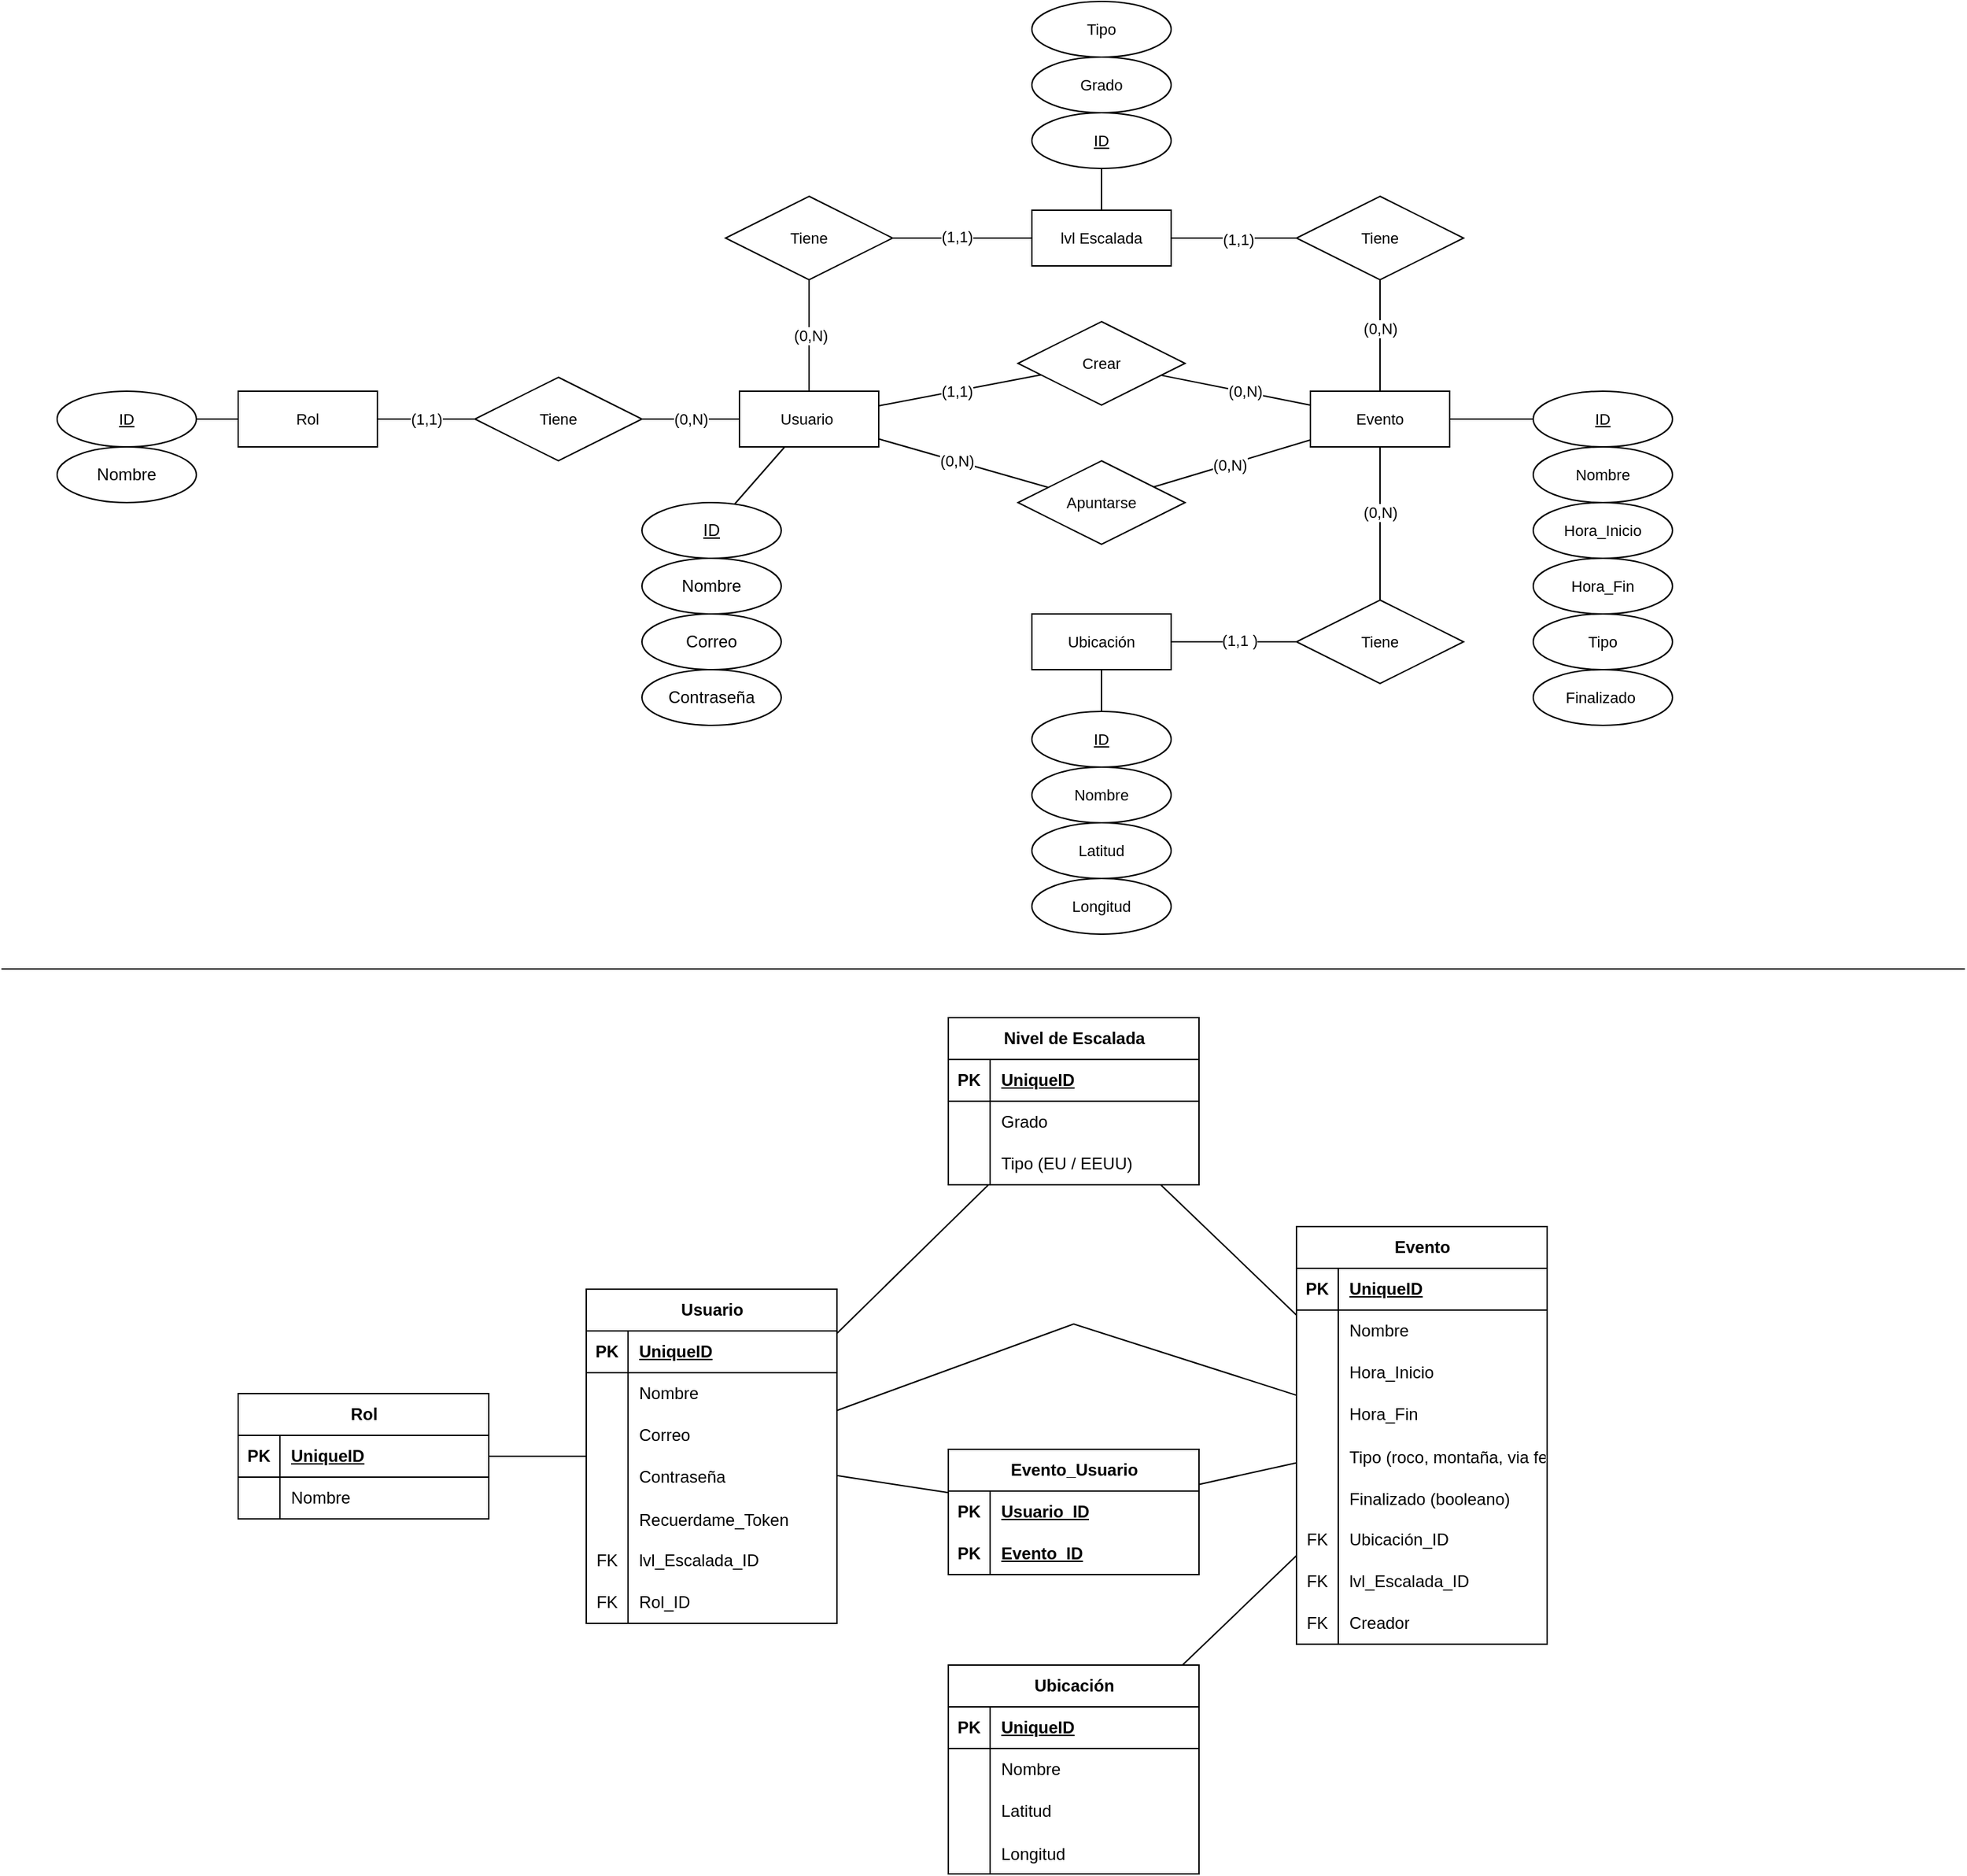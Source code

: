 <mxfile version="24.4.14" type="device">
  <diagram name="Página-1" id="MdQTkjnotVxpkIL46aug">
    <mxGraphModel dx="2421" dy="3229" grid="1" gridSize="10" guides="1" tooltips="1" connect="1" arrows="1" fold="1" page="1" pageScale="1" pageWidth="827" pageHeight="1169" math="0" shadow="0">
      <root>
        <mxCell id="0" />
        <mxCell id="1" parent="0" />
        <mxCell id="JjLBGlCpkOIU4FikPGED-99" style="edgeStyle=none;rounded=0;orthogonalLoop=1;jettySize=auto;html=1;strokeColor=default;align=center;verticalAlign=middle;fontFamily=Helvetica;fontSize=11;fontColor=default;labelBackgroundColor=default;endArrow=none;endFill=0;" parent="1" source="JjLBGlCpkOIU4FikPGED-1" target="JjLBGlCpkOIU4FikPGED-40" edge="1">
          <mxGeometry relative="1" as="geometry" />
        </mxCell>
        <mxCell id="JjLBGlCpkOIU4FikPGED-100" style="edgeStyle=none;rounded=0;orthogonalLoop=1;jettySize=auto;html=1;strokeColor=default;align=center;verticalAlign=middle;fontFamily=Helvetica;fontSize=11;fontColor=default;labelBackgroundColor=default;endArrow=none;endFill=0;" parent="1" source="JjLBGlCpkOIU4FikPGED-1" target="JjLBGlCpkOIU4FikPGED-27" edge="1">
          <mxGeometry relative="1" as="geometry" />
        </mxCell>
        <mxCell id="JjLBGlCpkOIU4FikPGED-1" value="Nivel de Escalada" style="shape=table;startSize=30;container=1;collapsible=1;childLayout=tableLayout;fixedRows=1;rowLines=0;fontStyle=1;align=center;resizeLast=1;html=1;" parent="1" vertex="1">
          <mxGeometry x="60" y="-570" width="180" height="120" as="geometry" />
        </mxCell>
        <mxCell id="JjLBGlCpkOIU4FikPGED-2" value="" style="shape=tableRow;horizontal=0;startSize=0;swimlaneHead=0;swimlaneBody=0;fillColor=none;collapsible=0;dropTarget=0;points=[[0,0.5],[1,0.5]];portConstraint=eastwest;top=0;left=0;right=0;bottom=1;" parent="JjLBGlCpkOIU4FikPGED-1" vertex="1">
          <mxGeometry y="30" width="180" height="30" as="geometry" />
        </mxCell>
        <mxCell id="JjLBGlCpkOIU4FikPGED-3" value="PK" style="shape=partialRectangle;connectable=0;fillColor=none;top=0;left=0;bottom=0;right=0;fontStyle=1;overflow=hidden;whiteSpace=wrap;html=1;" parent="JjLBGlCpkOIU4FikPGED-2" vertex="1">
          <mxGeometry width="30" height="30" as="geometry">
            <mxRectangle width="30" height="30" as="alternateBounds" />
          </mxGeometry>
        </mxCell>
        <mxCell id="JjLBGlCpkOIU4FikPGED-4" value="UniqueID" style="shape=partialRectangle;connectable=0;fillColor=none;top=0;left=0;bottom=0;right=0;align=left;spacingLeft=6;fontStyle=5;overflow=hidden;whiteSpace=wrap;html=1;" parent="JjLBGlCpkOIU4FikPGED-2" vertex="1">
          <mxGeometry x="30" width="150" height="30" as="geometry">
            <mxRectangle width="150" height="30" as="alternateBounds" />
          </mxGeometry>
        </mxCell>
        <mxCell id="JjLBGlCpkOIU4FikPGED-5" value="" style="shape=tableRow;horizontal=0;startSize=0;swimlaneHead=0;swimlaneBody=0;fillColor=none;collapsible=0;dropTarget=0;points=[[0,0.5],[1,0.5]];portConstraint=eastwest;top=0;left=0;right=0;bottom=0;" parent="JjLBGlCpkOIU4FikPGED-1" vertex="1">
          <mxGeometry y="60" width="180" height="30" as="geometry" />
        </mxCell>
        <mxCell id="JjLBGlCpkOIU4FikPGED-6" value="" style="shape=partialRectangle;connectable=0;fillColor=none;top=0;left=0;bottom=0;right=0;editable=1;overflow=hidden;whiteSpace=wrap;html=1;" parent="JjLBGlCpkOIU4FikPGED-5" vertex="1">
          <mxGeometry width="30" height="30" as="geometry">
            <mxRectangle width="30" height="30" as="alternateBounds" />
          </mxGeometry>
        </mxCell>
        <mxCell id="JjLBGlCpkOIU4FikPGED-7" value="Grado" style="shape=partialRectangle;connectable=0;fillColor=none;top=0;left=0;bottom=0;right=0;align=left;spacingLeft=6;overflow=hidden;whiteSpace=wrap;html=1;" parent="JjLBGlCpkOIU4FikPGED-5" vertex="1">
          <mxGeometry x="30" width="150" height="30" as="geometry">
            <mxRectangle width="150" height="30" as="alternateBounds" />
          </mxGeometry>
        </mxCell>
        <mxCell id="JjLBGlCpkOIU4FikPGED-8" value="" style="shape=tableRow;horizontal=0;startSize=0;swimlaneHead=0;swimlaneBody=0;fillColor=none;collapsible=0;dropTarget=0;points=[[0,0.5],[1,0.5]];portConstraint=eastwest;top=0;left=0;right=0;bottom=0;" parent="JjLBGlCpkOIU4FikPGED-1" vertex="1">
          <mxGeometry y="90" width="180" height="30" as="geometry" />
        </mxCell>
        <mxCell id="JjLBGlCpkOIU4FikPGED-9" value="" style="shape=partialRectangle;connectable=0;fillColor=none;top=0;left=0;bottom=0;right=0;editable=1;overflow=hidden;whiteSpace=wrap;html=1;" parent="JjLBGlCpkOIU4FikPGED-8" vertex="1">
          <mxGeometry width="30" height="30" as="geometry">
            <mxRectangle width="30" height="30" as="alternateBounds" />
          </mxGeometry>
        </mxCell>
        <mxCell id="JjLBGlCpkOIU4FikPGED-10" value="Tipo (EU / EEUU)" style="shape=partialRectangle;connectable=0;fillColor=none;top=0;left=0;bottom=0;right=0;align=left;spacingLeft=6;overflow=hidden;whiteSpace=wrap;html=1;" parent="JjLBGlCpkOIU4FikPGED-8" vertex="1">
          <mxGeometry x="30" width="150" height="30" as="geometry">
            <mxRectangle width="150" height="30" as="alternateBounds" />
          </mxGeometry>
        </mxCell>
        <mxCell id="JjLBGlCpkOIU4FikPGED-102" style="edgeStyle=none;rounded=0;orthogonalLoop=1;jettySize=auto;html=1;strokeColor=default;align=center;verticalAlign=middle;fontFamily=Helvetica;fontSize=11;fontColor=default;labelBackgroundColor=default;endArrow=none;endFill=0;" parent="1" source="JjLBGlCpkOIU4FikPGED-14" target="JjLBGlCpkOIU4FikPGED-27" edge="1">
          <mxGeometry relative="1" as="geometry" />
        </mxCell>
        <mxCell id="JjLBGlCpkOIU4FikPGED-14" value="Ubicación" style="shape=table;startSize=30;container=1;collapsible=1;childLayout=tableLayout;fixedRows=1;rowLines=0;fontStyle=1;align=center;resizeLast=1;html=1;" parent="1" vertex="1">
          <mxGeometry x="60" y="-105" width="180" height="150" as="geometry" />
        </mxCell>
        <mxCell id="JjLBGlCpkOIU4FikPGED-15" value="" style="shape=tableRow;horizontal=0;startSize=0;swimlaneHead=0;swimlaneBody=0;fillColor=none;collapsible=0;dropTarget=0;points=[[0,0.5],[1,0.5]];portConstraint=eastwest;top=0;left=0;right=0;bottom=1;" parent="JjLBGlCpkOIU4FikPGED-14" vertex="1">
          <mxGeometry y="30" width="180" height="30" as="geometry" />
        </mxCell>
        <mxCell id="JjLBGlCpkOIU4FikPGED-16" value="PK" style="shape=partialRectangle;connectable=0;fillColor=none;top=0;left=0;bottom=0;right=0;fontStyle=1;overflow=hidden;whiteSpace=wrap;html=1;" parent="JjLBGlCpkOIU4FikPGED-15" vertex="1">
          <mxGeometry width="30" height="30" as="geometry">
            <mxRectangle width="30" height="30" as="alternateBounds" />
          </mxGeometry>
        </mxCell>
        <mxCell id="JjLBGlCpkOIU4FikPGED-17" value="UniqueID" style="shape=partialRectangle;connectable=0;fillColor=none;top=0;left=0;bottom=0;right=0;align=left;spacingLeft=6;fontStyle=5;overflow=hidden;whiteSpace=wrap;html=1;" parent="JjLBGlCpkOIU4FikPGED-15" vertex="1">
          <mxGeometry x="30" width="150" height="30" as="geometry">
            <mxRectangle width="150" height="30" as="alternateBounds" />
          </mxGeometry>
        </mxCell>
        <mxCell id="JjLBGlCpkOIU4FikPGED-18" value="" style="shape=tableRow;horizontal=0;startSize=0;swimlaneHead=0;swimlaneBody=0;fillColor=none;collapsible=0;dropTarget=0;points=[[0,0.5],[1,0.5]];portConstraint=eastwest;top=0;left=0;right=0;bottom=0;" parent="JjLBGlCpkOIU4FikPGED-14" vertex="1">
          <mxGeometry y="60" width="180" height="30" as="geometry" />
        </mxCell>
        <mxCell id="JjLBGlCpkOIU4FikPGED-19" value="" style="shape=partialRectangle;connectable=0;fillColor=none;top=0;left=0;bottom=0;right=0;editable=1;overflow=hidden;whiteSpace=wrap;html=1;" parent="JjLBGlCpkOIU4FikPGED-18" vertex="1">
          <mxGeometry width="30" height="30" as="geometry">
            <mxRectangle width="30" height="30" as="alternateBounds" />
          </mxGeometry>
        </mxCell>
        <mxCell id="JjLBGlCpkOIU4FikPGED-20" value="Nombre" style="shape=partialRectangle;connectable=0;fillColor=none;top=0;left=0;bottom=0;right=0;align=left;spacingLeft=6;overflow=hidden;whiteSpace=wrap;html=1;" parent="JjLBGlCpkOIU4FikPGED-18" vertex="1">
          <mxGeometry x="30" width="150" height="30" as="geometry">
            <mxRectangle width="150" height="30" as="alternateBounds" />
          </mxGeometry>
        </mxCell>
        <mxCell id="JjLBGlCpkOIU4FikPGED-24" value="" style="shape=tableRow;horizontal=0;startSize=0;swimlaneHead=0;swimlaneBody=0;fillColor=none;collapsible=0;dropTarget=0;points=[[0,0.5],[1,0.5]];portConstraint=eastwest;top=0;left=0;right=0;bottom=0;" parent="JjLBGlCpkOIU4FikPGED-14" vertex="1">
          <mxGeometry y="90" width="180" height="30" as="geometry" />
        </mxCell>
        <mxCell id="JjLBGlCpkOIU4FikPGED-25" value="" style="shape=partialRectangle;connectable=0;fillColor=none;top=0;left=0;bottom=0;right=0;editable=1;overflow=hidden;whiteSpace=wrap;html=1;" parent="JjLBGlCpkOIU4FikPGED-24" vertex="1">
          <mxGeometry width="30" height="30" as="geometry">
            <mxRectangle width="30" height="30" as="alternateBounds" />
          </mxGeometry>
        </mxCell>
        <mxCell id="JjLBGlCpkOIU4FikPGED-26" value="Latitud" style="shape=partialRectangle;connectable=0;fillColor=none;top=0;left=0;bottom=0;right=0;align=left;spacingLeft=6;overflow=hidden;whiteSpace=wrap;html=1;" parent="JjLBGlCpkOIU4FikPGED-24" vertex="1">
          <mxGeometry x="30" width="150" height="30" as="geometry">
            <mxRectangle width="150" height="30" as="alternateBounds" />
          </mxGeometry>
        </mxCell>
        <mxCell id="JjLBGlCpkOIU4FikPGED-94" value="" style="shape=tableRow;horizontal=0;startSize=0;swimlaneHead=0;swimlaneBody=0;fillColor=none;collapsible=0;dropTarget=0;points=[[0,0.5],[1,0.5]];portConstraint=eastwest;top=0;left=0;right=0;bottom=0;" parent="JjLBGlCpkOIU4FikPGED-14" vertex="1">
          <mxGeometry y="120" width="180" height="30" as="geometry" />
        </mxCell>
        <mxCell id="JjLBGlCpkOIU4FikPGED-95" value="" style="shape=partialRectangle;connectable=0;fillColor=none;top=0;left=0;bottom=0;right=0;editable=1;overflow=hidden;" parent="JjLBGlCpkOIU4FikPGED-94" vertex="1">
          <mxGeometry width="30" height="30" as="geometry">
            <mxRectangle width="30" height="30" as="alternateBounds" />
          </mxGeometry>
        </mxCell>
        <mxCell id="JjLBGlCpkOIU4FikPGED-96" value="Longitud" style="shape=partialRectangle;connectable=0;fillColor=none;top=0;left=0;bottom=0;right=0;align=left;spacingLeft=6;overflow=hidden;" parent="JjLBGlCpkOIU4FikPGED-94" vertex="1">
          <mxGeometry x="30" width="150" height="30" as="geometry">
            <mxRectangle width="150" height="30" as="alternateBounds" />
          </mxGeometry>
        </mxCell>
        <mxCell id="JjLBGlCpkOIU4FikPGED-27" value="Evento" style="shape=table;startSize=30;container=1;collapsible=1;childLayout=tableLayout;fixedRows=1;rowLines=0;fontStyle=1;align=center;resizeLast=1;html=1;" parent="1" vertex="1">
          <mxGeometry x="310" y="-420" width="180" height="300" as="geometry" />
        </mxCell>
        <mxCell id="JjLBGlCpkOIU4FikPGED-28" value="" style="shape=tableRow;horizontal=0;startSize=0;swimlaneHead=0;swimlaneBody=0;fillColor=none;collapsible=0;dropTarget=0;points=[[0,0.5],[1,0.5]];portConstraint=eastwest;top=0;left=0;right=0;bottom=1;" parent="JjLBGlCpkOIU4FikPGED-27" vertex="1">
          <mxGeometry y="30" width="180" height="30" as="geometry" />
        </mxCell>
        <mxCell id="JjLBGlCpkOIU4FikPGED-29" value="PK" style="shape=partialRectangle;connectable=0;fillColor=none;top=0;left=0;bottom=0;right=0;fontStyle=1;overflow=hidden;whiteSpace=wrap;html=1;" parent="JjLBGlCpkOIU4FikPGED-28" vertex="1">
          <mxGeometry width="30" height="30" as="geometry">
            <mxRectangle width="30" height="30" as="alternateBounds" />
          </mxGeometry>
        </mxCell>
        <mxCell id="JjLBGlCpkOIU4FikPGED-30" value="UniqueID" style="shape=partialRectangle;connectable=0;fillColor=none;top=0;left=0;bottom=0;right=0;align=left;spacingLeft=6;fontStyle=5;overflow=hidden;whiteSpace=wrap;html=1;" parent="JjLBGlCpkOIU4FikPGED-28" vertex="1">
          <mxGeometry x="30" width="150" height="30" as="geometry">
            <mxRectangle width="150" height="30" as="alternateBounds" />
          </mxGeometry>
        </mxCell>
        <mxCell id="JjLBGlCpkOIU4FikPGED-31" value="" style="shape=tableRow;horizontal=0;startSize=0;swimlaneHead=0;swimlaneBody=0;fillColor=none;collapsible=0;dropTarget=0;points=[[0,0.5],[1,0.5]];portConstraint=eastwest;top=0;left=0;right=0;bottom=0;" parent="JjLBGlCpkOIU4FikPGED-27" vertex="1">
          <mxGeometry y="60" width="180" height="30" as="geometry" />
        </mxCell>
        <mxCell id="JjLBGlCpkOIU4FikPGED-32" value="" style="shape=partialRectangle;connectable=0;fillColor=none;top=0;left=0;bottom=0;right=0;editable=1;overflow=hidden;whiteSpace=wrap;html=1;" parent="JjLBGlCpkOIU4FikPGED-31" vertex="1">
          <mxGeometry width="30" height="30" as="geometry">
            <mxRectangle width="30" height="30" as="alternateBounds" />
          </mxGeometry>
        </mxCell>
        <mxCell id="JjLBGlCpkOIU4FikPGED-33" value="Nombre" style="shape=partialRectangle;connectable=0;fillColor=none;top=0;left=0;bottom=0;right=0;align=left;spacingLeft=6;overflow=hidden;whiteSpace=wrap;html=1;" parent="JjLBGlCpkOIU4FikPGED-31" vertex="1">
          <mxGeometry x="30" width="150" height="30" as="geometry">
            <mxRectangle width="150" height="30" as="alternateBounds" />
          </mxGeometry>
        </mxCell>
        <mxCell id="JjLBGlCpkOIU4FikPGED-34" value="" style="shape=tableRow;horizontal=0;startSize=0;swimlaneHead=0;swimlaneBody=0;fillColor=none;collapsible=0;dropTarget=0;points=[[0,0.5],[1,0.5]];portConstraint=eastwest;top=0;left=0;right=0;bottom=0;" parent="JjLBGlCpkOIU4FikPGED-27" vertex="1">
          <mxGeometry y="90" width="180" height="30" as="geometry" />
        </mxCell>
        <mxCell id="JjLBGlCpkOIU4FikPGED-35" value="" style="shape=partialRectangle;connectable=0;fillColor=none;top=0;left=0;bottom=0;right=0;editable=1;overflow=hidden;whiteSpace=wrap;html=1;" parent="JjLBGlCpkOIU4FikPGED-34" vertex="1">
          <mxGeometry width="30" height="30" as="geometry">
            <mxRectangle width="30" height="30" as="alternateBounds" />
          </mxGeometry>
        </mxCell>
        <mxCell id="JjLBGlCpkOIU4FikPGED-36" value="Hora_Inicio" style="shape=partialRectangle;connectable=0;fillColor=none;top=0;left=0;bottom=0;right=0;align=left;spacingLeft=6;overflow=hidden;whiteSpace=wrap;html=1;" parent="JjLBGlCpkOIU4FikPGED-34" vertex="1">
          <mxGeometry x="30" width="150" height="30" as="geometry">
            <mxRectangle width="150" height="30" as="alternateBounds" />
          </mxGeometry>
        </mxCell>
        <mxCell id="JjLBGlCpkOIU4FikPGED-37" value="" style="shape=tableRow;horizontal=0;startSize=0;swimlaneHead=0;swimlaneBody=0;fillColor=none;collapsible=0;dropTarget=0;points=[[0,0.5],[1,0.5]];portConstraint=eastwest;top=0;left=0;right=0;bottom=0;" parent="JjLBGlCpkOIU4FikPGED-27" vertex="1">
          <mxGeometry y="120" width="180" height="30" as="geometry" />
        </mxCell>
        <mxCell id="JjLBGlCpkOIU4FikPGED-38" value="" style="shape=partialRectangle;connectable=0;fillColor=none;top=0;left=0;bottom=0;right=0;editable=1;overflow=hidden;whiteSpace=wrap;html=1;" parent="JjLBGlCpkOIU4FikPGED-37" vertex="1">
          <mxGeometry width="30" height="30" as="geometry">
            <mxRectangle width="30" height="30" as="alternateBounds" />
          </mxGeometry>
        </mxCell>
        <mxCell id="JjLBGlCpkOIU4FikPGED-39" value="Hora_Fin" style="shape=partialRectangle;connectable=0;fillColor=none;top=0;left=0;bottom=0;right=0;align=left;spacingLeft=6;overflow=hidden;whiteSpace=wrap;html=1;" parent="JjLBGlCpkOIU4FikPGED-37" vertex="1">
          <mxGeometry x="30" width="150" height="30" as="geometry">
            <mxRectangle width="150" height="30" as="alternateBounds" />
          </mxGeometry>
        </mxCell>
        <mxCell id="JjLBGlCpkOIU4FikPGED-82" value="" style="shape=tableRow;horizontal=0;startSize=0;swimlaneHead=0;swimlaneBody=0;fillColor=none;collapsible=0;dropTarget=0;points=[[0,0.5],[1,0.5]];portConstraint=eastwest;top=0;left=0;right=0;bottom=0;" parent="JjLBGlCpkOIU4FikPGED-27" vertex="1">
          <mxGeometry y="150" width="180" height="30" as="geometry" />
        </mxCell>
        <mxCell id="JjLBGlCpkOIU4FikPGED-83" value="" style="shape=partialRectangle;connectable=0;fillColor=none;top=0;left=0;bottom=0;right=0;editable=1;overflow=hidden;" parent="JjLBGlCpkOIU4FikPGED-82" vertex="1">
          <mxGeometry width="30" height="30" as="geometry">
            <mxRectangle width="30" height="30" as="alternateBounds" />
          </mxGeometry>
        </mxCell>
        <mxCell id="JjLBGlCpkOIU4FikPGED-84" value="Tipo (roco, montaña, via ferrata)" style="shape=partialRectangle;connectable=0;fillColor=none;top=0;left=0;bottom=0;right=0;align=left;spacingLeft=6;overflow=hidden;" parent="JjLBGlCpkOIU4FikPGED-82" vertex="1">
          <mxGeometry x="30" width="150" height="30" as="geometry">
            <mxRectangle width="150" height="30" as="alternateBounds" />
          </mxGeometry>
        </mxCell>
        <mxCell id="JjLBGlCpkOIU4FikPGED-79" value="" style="shape=tableRow;horizontal=0;startSize=0;swimlaneHead=0;swimlaneBody=0;fillColor=none;collapsible=0;dropTarget=0;points=[[0,0.5],[1,0.5]];portConstraint=eastwest;top=0;left=0;right=0;bottom=0;" parent="JjLBGlCpkOIU4FikPGED-27" vertex="1">
          <mxGeometry y="180" width="180" height="30" as="geometry" />
        </mxCell>
        <mxCell id="JjLBGlCpkOIU4FikPGED-80" value="" style="shape=partialRectangle;connectable=0;fillColor=none;top=0;left=0;bottom=0;right=0;editable=1;overflow=hidden;" parent="JjLBGlCpkOIU4FikPGED-79" vertex="1">
          <mxGeometry width="30" height="30" as="geometry">
            <mxRectangle width="30" height="30" as="alternateBounds" />
          </mxGeometry>
        </mxCell>
        <mxCell id="JjLBGlCpkOIU4FikPGED-81" value="Finalizado (booleano)" style="shape=partialRectangle;connectable=0;fillColor=none;top=0;left=0;bottom=0;right=0;align=left;spacingLeft=6;overflow=hidden;" parent="JjLBGlCpkOIU4FikPGED-79" vertex="1">
          <mxGeometry x="30" width="150" height="30" as="geometry">
            <mxRectangle width="150" height="30" as="alternateBounds" />
          </mxGeometry>
        </mxCell>
        <mxCell id="JjLBGlCpkOIU4FikPGED-88" value="" style="shape=tableRow;horizontal=0;startSize=0;swimlaneHead=0;swimlaneBody=0;fillColor=none;collapsible=0;dropTarget=0;points=[[0,0.5],[1,0.5]];portConstraint=eastwest;top=0;left=0;right=0;bottom=0;" parent="JjLBGlCpkOIU4FikPGED-27" vertex="1">
          <mxGeometry y="210" width="180" height="30" as="geometry" />
        </mxCell>
        <mxCell id="JjLBGlCpkOIU4FikPGED-89" value="FK" style="shape=partialRectangle;connectable=0;fillColor=none;top=0;left=0;bottom=0;right=0;fontStyle=0;overflow=hidden;whiteSpace=wrap;html=1;" parent="JjLBGlCpkOIU4FikPGED-88" vertex="1">
          <mxGeometry width="30" height="30" as="geometry">
            <mxRectangle width="30" height="30" as="alternateBounds" />
          </mxGeometry>
        </mxCell>
        <mxCell id="JjLBGlCpkOIU4FikPGED-90" value="Ubicación_ID" style="shape=partialRectangle;connectable=0;fillColor=none;top=0;left=0;bottom=0;right=0;align=left;spacingLeft=6;fontStyle=0;overflow=hidden;whiteSpace=wrap;html=1;" parent="JjLBGlCpkOIU4FikPGED-88" vertex="1">
          <mxGeometry x="30" width="150" height="30" as="geometry">
            <mxRectangle width="150" height="30" as="alternateBounds" />
          </mxGeometry>
        </mxCell>
        <mxCell id="JjLBGlCpkOIU4FikPGED-91" value="" style="shape=tableRow;horizontal=0;startSize=0;swimlaneHead=0;swimlaneBody=0;fillColor=none;collapsible=0;dropTarget=0;points=[[0,0.5],[1,0.5]];portConstraint=eastwest;top=0;left=0;right=0;bottom=0;" parent="JjLBGlCpkOIU4FikPGED-27" vertex="1">
          <mxGeometry y="240" width="180" height="30" as="geometry" />
        </mxCell>
        <mxCell id="JjLBGlCpkOIU4FikPGED-92" value="FK" style="shape=partialRectangle;connectable=0;fillColor=none;top=0;left=0;bottom=0;right=0;fontStyle=0;overflow=hidden;whiteSpace=wrap;html=1;" parent="JjLBGlCpkOIU4FikPGED-91" vertex="1">
          <mxGeometry width="30" height="30" as="geometry">
            <mxRectangle width="30" height="30" as="alternateBounds" />
          </mxGeometry>
        </mxCell>
        <mxCell id="JjLBGlCpkOIU4FikPGED-93" value="lvl_Escalada_ID" style="shape=partialRectangle;connectable=0;fillColor=none;top=0;left=0;bottom=0;right=0;align=left;spacingLeft=6;fontStyle=0;overflow=hidden;whiteSpace=wrap;html=1;" parent="JjLBGlCpkOIU4FikPGED-91" vertex="1">
          <mxGeometry x="30" width="150" height="30" as="geometry">
            <mxRectangle width="150" height="30" as="alternateBounds" />
          </mxGeometry>
        </mxCell>
        <mxCell id="a35GX9YRnXG94ok3FPME-1" value="" style="shape=tableRow;horizontal=0;startSize=0;swimlaneHead=0;swimlaneBody=0;fillColor=none;collapsible=0;dropTarget=0;points=[[0,0.5],[1,0.5]];portConstraint=eastwest;top=0;left=0;right=0;bottom=0;" parent="JjLBGlCpkOIU4FikPGED-27" vertex="1">
          <mxGeometry y="270" width="180" height="30" as="geometry" />
        </mxCell>
        <mxCell id="a35GX9YRnXG94ok3FPME-2" value="FK" style="shape=partialRectangle;connectable=0;fillColor=none;top=0;left=0;bottom=0;right=0;fontStyle=0;overflow=hidden;whiteSpace=wrap;html=1;" parent="a35GX9YRnXG94ok3FPME-1" vertex="1">
          <mxGeometry width="30" height="30" as="geometry">
            <mxRectangle width="30" height="30" as="alternateBounds" />
          </mxGeometry>
        </mxCell>
        <mxCell id="a35GX9YRnXG94ok3FPME-3" value="Creador" style="shape=partialRectangle;connectable=0;fillColor=none;top=0;left=0;bottom=0;right=0;align=left;spacingLeft=6;fontStyle=0;overflow=hidden;whiteSpace=wrap;html=1;" parent="a35GX9YRnXG94ok3FPME-1" vertex="1">
          <mxGeometry x="30" width="150" height="30" as="geometry">
            <mxRectangle width="150" height="30" as="alternateBounds" />
          </mxGeometry>
        </mxCell>
        <mxCell id="uEdE_e8MDaBnJGbd2DSY-15" style="edgeStyle=none;rounded=0;orthogonalLoop=1;jettySize=auto;html=1;strokeColor=default;align=center;verticalAlign=middle;fontFamily=Helvetica;fontSize=11;fontColor=default;labelBackgroundColor=default;endArrow=none;endFill=0;" parent="1" source="JjLBGlCpkOIU4FikPGED-40" target="uEdE_e8MDaBnJGbd2DSY-1" edge="1">
          <mxGeometry relative="1" as="geometry" />
        </mxCell>
        <mxCell id="nP9Eit53QFhDWH59x3x1-2" style="edgeStyle=none;rounded=0;orthogonalLoop=1;jettySize=auto;html=1;strokeColor=default;align=center;verticalAlign=middle;fontFamily=Helvetica;fontSize=11;fontColor=default;labelBackgroundColor=default;endArrow=none;endFill=0;" parent="1" source="JjLBGlCpkOIU4FikPGED-40" target="JjLBGlCpkOIU4FikPGED-27" edge="1">
          <mxGeometry relative="1" as="geometry">
            <Array as="points">
              <mxPoint x="150" y="-350" />
            </Array>
          </mxGeometry>
        </mxCell>
        <mxCell id="JjLBGlCpkOIU4FikPGED-40" value="Usuario" style="shape=table;startSize=30;container=1;collapsible=1;childLayout=tableLayout;fixedRows=1;rowLines=0;fontStyle=1;align=center;resizeLast=1;html=1;" parent="1" vertex="1">
          <mxGeometry x="-200" y="-375" width="180" height="240" as="geometry" />
        </mxCell>
        <mxCell id="JjLBGlCpkOIU4FikPGED-41" value="" style="shape=tableRow;horizontal=0;startSize=0;swimlaneHead=0;swimlaneBody=0;fillColor=none;collapsible=0;dropTarget=0;points=[[0,0.5],[1,0.5]];portConstraint=eastwest;top=0;left=0;right=0;bottom=1;" parent="JjLBGlCpkOIU4FikPGED-40" vertex="1">
          <mxGeometry y="30" width="180" height="30" as="geometry" />
        </mxCell>
        <mxCell id="JjLBGlCpkOIU4FikPGED-42" value="PK" style="shape=partialRectangle;connectable=0;fillColor=none;top=0;left=0;bottom=0;right=0;fontStyle=1;overflow=hidden;whiteSpace=wrap;html=1;" parent="JjLBGlCpkOIU4FikPGED-41" vertex="1">
          <mxGeometry width="30" height="30" as="geometry">
            <mxRectangle width="30" height="30" as="alternateBounds" />
          </mxGeometry>
        </mxCell>
        <mxCell id="JjLBGlCpkOIU4FikPGED-43" value="UniqueID" style="shape=partialRectangle;connectable=0;fillColor=none;top=0;left=0;bottom=0;right=0;align=left;spacingLeft=6;fontStyle=5;overflow=hidden;whiteSpace=wrap;html=1;" parent="JjLBGlCpkOIU4FikPGED-41" vertex="1">
          <mxGeometry x="30" width="150" height="30" as="geometry">
            <mxRectangle width="150" height="30" as="alternateBounds" />
          </mxGeometry>
        </mxCell>
        <mxCell id="JjLBGlCpkOIU4FikPGED-44" value="" style="shape=tableRow;horizontal=0;startSize=0;swimlaneHead=0;swimlaneBody=0;fillColor=none;collapsible=0;dropTarget=0;points=[[0,0.5],[1,0.5]];portConstraint=eastwest;top=0;left=0;right=0;bottom=0;" parent="JjLBGlCpkOIU4FikPGED-40" vertex="1">
          <mxGeometry y="60" width="180" height="30" as="geometry" />
        </mxCell>
        <mxCell id="JjLBGlCpkOIU4FikPGED-45" value="" style="shape=partialRectangle;connectable=0;fillColor=none;top=0;left=0;bottom=0;right=0;editable=1;overflow=hidden;whiteSpace=wrap;html=1;" parent="JjLBGlCpkOIU4FikPGED-44" vertex="1">
          <mxGeometry width="30" height="30" as="geometry">
            <mxRectangle width="30" height="30" as="alternateBounds" />
          </mxGeometry>
        </mxCell>
        <mxCell id="JjLBGlCpkOIU4FikPGED-46" value="Nombre" style="shape=partialRectangle;connectable=0;fillColor=none;top=0;left=0;bottom=0;right=0;align=left;spacingLeft=6;overflow=hidden;whiteSpace=wrap;html=1;" parent="JjLBGlCpkOIU4FikPGED-44" vertex="1">
          <mxGeometry x="30" width="150" height="30" as="geometry">
            <mxRectangle width="150" height="30" as="alternateBounds" />
          </mxGeometry>
        </mxCell>
        <mxCell id="JjLBGlCpkOIU4FikPGED-47" value="" style="shape=tableRow;horizontal=0;startSize=0;swimlaneHead=0;swimlaneBody=0;fillColor=none;collapsible=0;dropTarget=0;points=[[0,0.5],[1,0.5]];portConstraint=eastwest;top=0;left=0;right=0;bottom=0;" parent="JjLBGlCpkOIU4FikPGED-40" vertex="1">
          <mxGeometry y="90" width="180" height="30" as="geometry" />
        </mxCell>
        <mxCell id="JjLBGlCpkOIU4FikPGED-48" value="" style="shape=partialRectangle;connectable=0;fillColor=none;top=0;left=0;bottom=0;right=0;editable=1;overflow=hidden;whiteSpace=wrap;html=1;" parent="JjLBGlCpkOIU4FikPGED-47" vertex="1">
          <mxGeometry width="30" height="30" as="geometry">
            <mxRectangle width="30" height="30" as="alternateBounds" />
          </mxGeometry>
        </mxCell>
        <mxCell id="JjLBGlCpkOIU4FikPGED-49" value="Correo" style="shape=partialRectangle;connectable=0;fillColor=none;top=0;left=0;bottom=0;right=0;align=left;spacingLeft=6;overflow=hidden;whiteSpace=wrap;html=1;" parent="JjLBGlCpkOIU4FikPGED-47" vertex="1">
          <mxGeometry x="30" width="150" height="30" as="geometry">
            <mxRectangle width="150" height="30" as="alternateBounds" />
          </mxGeometry>
        </mxCell>
        <mxCell id="JjLBGlCpkOIU4FikPGED-50" value="" style="shape=tableRow;horizontal=0;startSize=0;swimlaneHead=0;swimlaneBody=0;fillColor=none;collapsible=0;dropTarget=0;points=[[0,0.5],[1,0.5]];portConstraint=eastwest;top=0;left=0;right=0;bottom=0;" parent="JjLBGlCpkOIU4FikPGED-40" vertex="1">
          <mxGeometry y="120" width="180" height="30" as="geometry" />
        </mxCell>
        <mxCell id="JjLBGlCpkOIU4FikPGED-51" value="" style="shape=partialRectangle;connectable=0;fillColor=none;top=0;left=0;bottom=0;right=0;editable=1;overflow=hidden;whiteSpace=wrap;html=1;" parent="JjLBGlCpkOIU4FikPGED-50" vertex="1">
          <mxGeometry width="30" height="30" as="geometry">
            <mxRectangle width="30" height="30" as="alternateBounds" />
          </mxGeometry>
        </mxCell>
        <mxCell id="JjLBGlCpkOIU4FikPGED-52" value="Contraseña" style="shape=partialRectangle;connectable=0;fillColor=none;top=0;left=0;bottom=0;right=0;align=left;spacingLeft=6;overflow=hidden;whiteSpace=wrap;html=1;" parent="JjLBGlCpkOIU4FikPGED-50" vertex="1">
          <mxGeometry x="30" width="150" height="30" as="geometry">
            <mxRectangle width="150" height="30" as="alternateBounds" />
          </mxGeometry>
        </mxCell>
        <mxCell id="oSOanBCQsAaufnA6sHjO-4" value="" style="shape=tableRow;horizontal=0;startSize=0;swimlaneHead=0;swimlaneBody=0;fillColor=none;collapsible=0;dropTarget=0;points=[[0,0.5],[1,0.5]];portConstraint=eastwest;top=0;left=0;right=0;bottom=0;" parent="JjLBGlCpkOIU4FikPGED-40" vertex="1">
          <mxGeometry y="150" width="180" height="30" as="geometry" />
        </mxCell>
        <mxCell id="oSOanBCQsAaufnA6sHjO-5" value="" style="shape=partialRectangle;connectable=0;fillColor=none;top=0;left=0;bottom=0;right=0;editable=1;overflow=hidden;" parent="oSOanBCQsAaufnA6sHjO-4" vertex="1">
          <mxGeometry width="30" height="30" as="geometry">
            <mxRectangle width="30" height="30" as="alternateBounds" />
          </mxGeometry>
        </mxCell>
        <mxCell id="oSOanBCQsAaufnA6sHjO-6" value="Recuerdame_Token" style="shape=partialRectangle;connectable=0;fillColor=none;top=0;left=0;bottom=0;right=0;align=left;spacingLeft=6;overflow=hidden;" parent="oSOanBCQsAaufnA6sHjO-4" vertex="1">
          <mxGeometry x="30" width="150" height="30" as="geometry">
            <mxRectangle width="150" height="30" as="alternateBounds" />
          </mxGeometry>
        </mxCell>
        <mxCell id="JjLBGlCpkOIU4FikPGED-73" value="" style="shape=tableRow;horizontal=0;startSize=0;swimlaneHead=0;swimlaneBody=0;fillColor=none;collapsible=0;dropTarget=0;points=[[0,0.5],[1,0.5]];portConstraint=eastwest;top=0;left=0;right=0;bottom=0;" parent="JjLBGlCpkOIU4FikPGED-40" vertex="1">
          <mxGeometry y="180" width="180" height="30" as="geometry" />
        </mxCell>
        <mxCell id="JjLBGlCpkOIU4FikPGED-74" value="FK" style="shape=partialRectangle;connectable=0;fillColor=none;top=0;left=0;bottom=0;right=0;fontStyle=0;overflow=hidden;whiteSpace=wrap;html=1;" parent="JjLBGlCpkOIU4FikPGED-73" vertex="1">
          <mxGeometry width="30" height="30" as="geometry">
            <mxRectangle width="30" height="30" as="alternateBounds" />
          </mxGeometry>
        </mxCell>
        <mxCell id="JjLBGlCpkOIU4FikPGED-75" value="lvl_Escalada_ID" style="shape=partialRectangle;connectable=0;fillColor=none;top=0;left=0;bottom=0;right=0;align=left;spacingLeft=6;fontStyle=0;overflow=hidden;whiteSpace=wrap;html=1;" parent="JjLBGlCpkOIU4FikPGED-73" vertex="1">
          <mxGeometry x="30" width="150" height="30" as="geometry">
            <mxRectangle width="150" height="30" as="alternateBounds" />
          </mxGeometry>
        </mxCell>
        <mxCell id="JjLBGlCpkOIU4FikPGED-76" value="" style="shape=tableRow;horizontal=0;startSize=0;swimlaneHead=0;swimlaneBody=0;fillColor=none;collapsible=0;dropTarget=0;points=[[0,0.5],[1,0.5]];portConstraint=eastwest;top=0;left=0;right=0;bottom=0;" parent="JjLBGlCpkOIU4FikPGED-40" vertex="1">
          <mxGeometry y="210" width="180" height="30" as="geometry" />
        </mxCell>
        <mxCell id="JjLBGlCpkOIU4FikPGED-77" value="FK" style="shape=partialRectangle;connectable=0;fillColor=none;top=0;left=0;bottom=0;right=0;fontStyle=0;overflow=hidden;whiteSpace=wrap;html=1;" parent="JjLBGlCpkOIU4FikPGED-76" vertex="1">
          <mxGeometry width="30" height="30" as="geometry">
            <mxRectangle width="30" height="30" as="alternateBounds" />
          </mxGeometry>
        </mxCell>
        <mxCell id="JjLBGlCpkOIU4FikPGED-78" value="Rol_ID" style="shape=partialRectangle;connectable=0;fillColor=none;top=0;left=0;bottom=0;right=0;align=left;spacingLeft=6;fontStyle=0;overflow=hidden;whiteSpace=wrap;html=1;" parent="JjLBGlCpkOIU4FikPGED-76" vertex="1">
          <mxGeometry x="30" width="150" height="30" as="geometry">
            <mxRectangle width="150" height="30" as="alternateBounds" />
          </mxGeometry>
        </mxCell>
        <mxCell id="JjLBGlCpkOIU4FikPGED-97" style="rounded=0;orthogonalLoop=1;jettySize=auto;html=1;endArrow=none;endFill=0;" parent="1" source="JjLBGlCpkOIU4FikPGED-53" target="JjLBGlCpkOIU4FikPGED-40" edge="1">
          <mxGeometry relative="1" as="geometry" />
        </mxCell>
        <mxCell id="JjLBGlCpkOIU4FikPGED-53" value="Rol" style="shape=table;startSize=30;container=1;collapsible=1;childLayout=tableLayout;fixedRows=1;rowLines=0;fontStyle=1;align=center;resizeLast=1;html=1;" parent="1" vertex="1">
          <mxGeometry x="-450" y="-300" width="180" height="90" as="geometry" />
        </mxCell>
        <mxCell id="JjLBGlCpkOIU4FikPGED-54" value="" style="shape=tableRow;horizontal=0;startSize=0;swimlaneHead=0;swimlaneBody=0;fillColor=none;collapsible=0;dropTarget=0;points=[[0,0.5],[1,0.5]];portConstraint=eastwest;top=0;left=0;right=0;bottom=1;" parent="JjLBGlCpkOIU4FikPGED-53" vertex="1">
          <mxGeometry y="30" width="180" height="30" as="geometry" />
        </mxCell>
        <mxCell id="JjLBGlCpkOIU4FikPGED-55" value="PK" style="shape=partialRectangle;connectable=0;fillColor=none;top=0;left=0;bottom=0;right=0;fontStyle=1;overflow=hidden;whiteSpace=wrap;html=1;" parent="JjLBGlCpkOIU4FikPGED-54" vertex="1">
          <mxGeometry width="30" height="30" as="geometry">
            <mxRectangle width="30" height="30" as="alternateBounds" />
          </mxGeometry>
        </mxCell>
        <mxCell id="JjLBGlCpkOIU4FikPGED-56" value="UniqueID" style="shape=partialRectangle;connectable=0;fillColor=none;top=0;left=0;bottom=0;right=0;align=left;spacingLeft=6;fontStyle=5;overflow=hidden;whiteSpace=wrap;html=1;" parent="JjLBGlCpkOIU4FikPGED-54" vertex="1">
          <mxGeometry x="30" width="150" height="30" as="geometry">
            <mxRectangle width="150" height="30" as="alternateBounds" />
          </mxGeometry>
        </mxCell>
        <mxCell id="JjLBGlCpkOIU4FikPGED-57" value="" style="shape=tableRow;horizontal=0;startSize=0;swimlaneHead=0;swimlaneBody=0;fillColor=none;collapsible=0;dropTarget=0;points=[[0,0.5],[1,0.5]];portConstraint=eastwest;top=0;left=0;right=0;bottom=0;" parent="JjLBGlCpkOIU4FikPGED-53" vertex="1">
          <mxGeometry y="60" width="180" height="30" as="geometry" />
        </mxCell>
        <mxCell id="JjLBGlCpkOIU4FikPGED-58" value="" style="shape=partialRectangle;connectable=0;fillColor=none;top=0;left=0;bottom=0;right=0;editable=1;overflow=hidden;whiteSpace=wrap;html=1;" parent="JjLBGlCpkOIU4FikPGED-57" vertex="1">
          <mxGeometry width="30" height="30" as="geometry">
            <mxRectangle width="30" height="30" as="alternateBounds" />
          </mxGeometry>
        </mxCell>
        <mxCell id="JjLBGlCpkOIU4FikPGED-59" value="Nombre" style="shape=partialRectangle;connectable=0;fillColor=none;top=0;left=0;bottom=0;right=0;align=left;spacingLeft=6;overflow=hidden;whiteSpace=wrap;html=1;" parent="JjLBGlCpkOIU4FikPGED-57" vertex="1">
          <mxGeometry x="30" width="150" height="30" as="geometry">
            <mxRectangle width="150" height="30" as="alternateBounds" />
          </mxGeometry>
        </mxCell>
        <mxCell id="FYxn6EUSkRxv1lfNP-zh-21" style="edgeStyle=none;rounded=0;orthogonalLoop=1;jettySize=auto;html=1;strokeColor=default;align=center;verticalAlign=middle;fontFamily=Helvetica;fontSize=11;fontColor=default;labelBackgroundColor=default;endArrow=none;endFill=0;" parent="1" source="JjLBGlCpkOIU4FikPGED-103" target="FYxn6EUSkRxv1lfNP-zh-17" edge="1">
          <mxGeometry relative="1" as="geometry" />
        </mxCell>
        <mxCell id="JjLBGlCpkOIU4FikPGED-103" value="Ubicación" style="whiteSpace=wrap;html=1;align=center;fontFamily=Helvetica;fontSize=11;fontColor=default;labelBackgroundColor=default;" parent="1" vertex="1">
          <mxGeometry x="120" y="-860" width="100" height="40" as="geometry" />
        </mxCell>
        <mxCell id="JjLBGlCpkOIU4FikPGED-116" style="edgeStyle=none;rounded=0;orthogonalLoop=1;jettySize=auto;html=1;strokeColor=default;align=center;verticalAlign=middle;fontFamily=Helvetica;fontSize=11;fontColor=default;labelBackgroundColor=default;endArrow=none;endFill=0;" parent="1" source="JjLBGlCpkOIU4FikPGED-104" target="JjLBGlCpkOIU4FikPGED-112" edge="1">
          <mxGeometry relative="1" as="geometry" />
        </mxCell>
        <mxCell id="JjLBGlCpkOIU4FikPGED-134" value="(1,1)" style="edgeLabel;html=1;align=center;verticalAlign=middle;resizable=0;points=[];fontFamily=Helvetica;fontSize=11;fontColor=default;labelBackgroundColor=default;" parent="JjLBGlCpkOIU4FikPGED-116" vertex="1" connectable="0">
          <mxGeometry x="0.07" y="-1" relative="1" as="geometry">
            <mxPoint as="offset" />
          </mxGeometry>
        </mxCell>
        <mxCell id="FYxn6EUSkRxv1lfNP-zh-9" style="edgeStyle=none;rounded=0;orthogonalLoop=1;jettySize=auto;html=1;strokeColor=default;align=center;verticalAlign=middle;fontFamily=Helvetica;fontSize=11;fontColor=default;labelBackgroundColor=default;endArrow=none;endFill=0;" parent="1" source="JjLBGlCpkOIU4FikPGED-104" target="FYxn6EUSkRxv1lfNP-zh-7" edge="1">
          <mxGeometry relative="1" as="geometry" />
        </mxCell>
        <mxCell id="JjLBGlCpkOIU4FikPGED-104" value="lvl Escalada" style="whiteSpace=wrap;html=1;align=center;fontFamily=Helvetica;fontSize=11;fontColor=default;labelBackgroundColor=default;" parent="1" vertex="1">
          <mxGeometry x="120" y="-1150" width="100" height="40" as="geometry" />
        </mxCell>
        <mxCell id="JjLBGlCpkOIU4FikPGED-118" style="edgeStyle=none;rounded=0;orthogonalLoop=1;jettySize=auto;html=1;strokeColor=default;align=center;verticalAlign=middle;fontFamily=Helvetica;fontSize=11;fontColor=default;labelBackgroundColor=default;endArrow=none;endFill=0;" parent="1" source="JjLBGlCpkOIU4FikPGED-105" target="JjLBGlCpkOIU4FikPGED-111" edge="1">
          <mxGeometry relative="1" as="geometry" />
        </mxCell>
        <mxCell id="JjLBGlCpkOIU4FikPGED-139" value="(0,N)" style="edgeLabel;html=1;align=center;verticalAlign=middle;resizable=0;points=[];fontFamily=Helvetica;fontSize=11;fontColor=default;labelBackgroundColor=default;" parent="JjLBGlCpkOIU4FikPGED-118" vertex="1" connectable="0">
          <mxGeometry x="-0.156" relative="1" as="geometry">
            <mxPoint as="offset" />
          </mxGeometry>
        </mxCell>
        <mxCell id="FYxn6EUSkRxv1lfNP-zh-16" style="edgeStyle=none;rounded=0;orthogonalLoop=1;jettySize=auto;html=1;strokeColor=default;align=center;verticalAlign=middle;fontFamily=Helvetica;fontSize=11;fontColor=default;labelBackgroundColor=default;endArrow=none;endFill=0;" parent="1" source="JjLBGlCpkOIU4FikPGED-105" target="FYxn6EUSkRxv1lfNP-zh-10" edge="1">
          <mxGeometry relative="1" as="geometry" />
        </mxCell>
        <mxCell id="JjLBGlCpkOIU4FikPGED-105" value="Evento" style="whiteSpace=wrap;html=1;align=center;fontFamily=Helvetica;fontSize=11;fontColor=default;labelBackgroundColor=default;" parent="1" vertex="1">
          <mxGeometry x="320" y="-1020" width="100" height="40" as="geometry" />
        </mxCell>
        <mxCell id="JjLBGlCpkOIU4FikPGED-114" style="edgeStyle=none;rounded=0;orthogonalLoop=1;jettySize=auto;html=1;strokeColor=default;align=center;verticalAlign=middle;fontFamily=Helvetica;fontSize=11;fontColor=default;labelBackgroundColor=default;endArrow=none;endFill=0;" parent="1" source="JjLBGlCpkOIU4FikPGED-106" target="JjLBGlCpkOIU4FikPGED-108" edge="1">
          <mxGeometry relative="1" as="geometry" />
        </mxCell>
        <mxCell id="JjLBGlCpkOIU4FikPGED-132" value="(0,N)" style="edgeLabel;html=1;align=center;verticalAlign=middle;resizable=0;points=[];fontFamily=Helvetica;fontSize=11;fontColor=default;labelBackgroundColor=default;" parent="JjLBGlCpkOIU4FikPGED-114" vertex="1" connectable="0">
          <mxGeometry x="0.001" y="-1" relative="1" as="geometry">
            <mxPoint as="offset" />
          </mxGeometry>
        </mxCell>
        <mxCell id="JjLBGlCpkOIU4FikPGED-122" style="edgeStyle=none;rounded=0;orthogonalLoop=1;jettySize=auto;html=1;strokeColor=default;align=center;verticalAlign=middle;fontFamily=Helvetica;fontSize=11;fontColor=default;labelBackgroundColor=default;endArrow=none;endFill=0;" parent="1" source="JjLBGlCpkOIU4FikPGED-106" target="JjLBGlCpkOIU4FikPGED-109" edge="1">
          <mxGeometry relative="1" as="geometry" />
        </mxCell>
        <mxCell id="JjLBGlCpkOIU4FikPGED-140" value="(1,1)" style="edgeLabel;html=1;align=center;verticalAlign=middle;resizable=0;points=[];fontFamily=Helvetica;fontSize=11;fontColor=default;labelBackgroundColor=default;" parent="JjLBGlCpkOIU4FikPGED-122" vertex="1" connectable="0">
          <mxGeometry x="-0.048" relative="1" as="geometry">
            <mxPoint as="offset" />
          </mxGeometry>
        </mxCell>
        <mxCell id="JjLBGlCpkOIU4FikPGED-127" style="edgeStyle=none;rounded=0;orthogonalLoop=1;jettySize=auto;html=1;strokeColor=default;align=center;verticalAlign=middle;fontFamily=Helvetica;fontSize=11;fontColor=default;labelBackgroundColor=default;endArrow=none;endFill=0;" parent="1" source="JjLBGlCpkOIU4FikPGED-106" target="JjLBGlCpkOIU4FikPGED-126" edge="1">
          <mxGeometry relative="1" as="geometry" />
        </mxCell>
        <mxCell id="JjLBGlCpkOIU4FikPGED-142" value="(0,N)" style="edgeLabel;html=1;align=center;verticalAlign=middle;resizable=0;points=[];fontFamily=Helvetica;fontSize=11;fontColor=default;labelBackgroundColor=default;" parent="JjLBGlCpkOIU4FikPGED-127" vertex="1" connectable="0">
          <mxGeometry x="-0.092" relative="1" as="geometry">
            <mxPoint as="offset" />
          </mxGeometry>
        </mxCell>
        <mxCell id="FYxn6EUSkRxv1lfNP-zh-5" style="edgeStyle=none;rounded=0;orthogonalLoop=1;jettySize=auto;html=1;strokeColor=default;align=center;verticalAlign=middle;fontFamily=Helvetica;fontSize=11;fontColor=default;labelBackgroundColor=default;endArrow=none;endFill=0;" parent="1" source="JjLBGlCpkOIU4FikPGED-106" target="FYxn6EUSkRxv1lfNP-zh-1" edge="1">
          <mxGeometry relative="1" as="geometry" />
        </mxCell>
        <mxCell id="JjLBGlCpkOIU4FikPGED-106" value="Usuario&amp;nbsp;" style="whiteSpace=wrap;html=1;align=center;fontFamily=Helvetica;fontSize=11;fontColor=default;labelBackgroundColor=default;" parent="1" vertex="1">
          <mxGeometry x="-90" y="-1020" width="100" height="40" as="geometry" />
        </mxCell>
        <mxCell id="JjLBGlCpkOIU4FikPGED-124" style="edgeStyle=none;rounded=0;orthogonalLoop=1;jettySize=auto;html=1;strokeColor=default;align=center;verticalAlign=middle;fontFamily=Helvetica;fontSize=11;fontColor=default;labelBackgroundColor=default;endArrow=none;endFill=0;" parent="1" source="JjLBGlCpkOIU4FikPGED-107" target="JjLBGlCpkOIU4FikPGED-113" edge="1">
          <mxGeometry relative="1" as="geometry" />
        </mxCell>
        <mxCell id="JjLBGlCpkOIU4FikPGED-129" value="(1,1)" style="edgeLabel;html=1;align=center;verticalAlign=middle;resizable=0;points=[];fontFamily=Helvetica;fontSize=11;fontColor=default;labelBackgroundColor=default;" parent="JjLBGlCpkOIU4FikPGED-124" vertex="1" connectable="0">
          <mxGeometry x="-0.001" y="-2" relative="1" as="geometry">
            <mxPoint y="-2" as="offset" />
          </mxGeometry>
        </mxCell>
        <mxCell id="7uw1XO_fQyJFyFgOb-Id-4" style="edgeStyle=none;rounded=0;orthogonalLoop=1;jettySize=auto;html=1;strokeColor=default;align=center;verticalAlign=middle;fontFamily=Helvetica;fontSize=11;fontColor=default;labelBackgroundColor=default;endArrow=none;endFill=0;" parent="1" target="7uw1XO_fQyJFyFgOb-Id-3" edge="1">
          <mxGeometry relative="1" as="geometry">
            <mxPoint x="-430" y="-1000" as="sourcePoint" />
          </mxGeometry>
        </mxCell>
        <mxCell id="JjLBGlCpkOIU4FikPGED-107" value="Rol" style="whiteSpace=wrap;html=1;align=center;fontFamily=Helvetica;fontSize=11;fontColor=default;labelBackgroundColor=default;" parent="1" vertex="1">
          <mxGeometry x="-450" y="-1020" width="100" height="40" as="geometry" />
        </mxCell>
        <mxCell id="JjLBGlCpkOIU4FikPGED-115" style="edgeStyle=none;rounded=0;orthogonalLoop=1;jettySize=auto;html=1;strokeColor=default;align=center;verticalAlign=middle;fontFamily=Helvetica;fontSize=11;fontColor=default;labelBackgroundColor=default;endArrow=none;endFill=0;" parent="1" source="JjLBGlCpkOIU4FikPGED-108" target="JjLBGlCpkOIU4FikPGED-104" edge="1">
          <mxGeometry relative="1" as="geometry" />
        </mxCell>
        <mxCell id="JjLBGlCpkOIU4FikPGED-133" value="(1,1)" style="edgeLabel;html=1;align=center;verticalAlign=middle;resizable=0;points=[];fontFamily=Helvetica;fontSize=11;fontColor=default;labelBackgroundColor=default;" parent="JjLBGlCpkOIU4FikPGED-115" vertex="1" connectable="0">
          <mxGeometry x="-0.082" y="1" relative="1" as="geometry">
            <mxPoint as="offset" />
          </mxGeometry>
        </mxCell>
        <mxCell id="JjLBGlCpkOIU4FikPGED-108" value="Tiene" style="shape=rhombus;perimeter=rhombusPerimeter;whiteSpace=wrap;html=1;align=center;fontFamily=Helvetica;fontSize=11;fontColor=default;labelBackgroundColor=default;" parent="1" vertex="1">
          <mxGeometry x="-100" y="-1160" width="120" height="60" as="geometry" />
        </mxCell>
        <mxCell id="JjLBGlCpkOIU4FikPGED-123" style="edgeStyle=none;rounded=0;orthogonalLoop=1;jettySize=auto;html=1;strokeColor=default;align=center;verticalAlign=middle;fontFamily=Helvetica;fontSize=11;fontColor=default;labelBackgroundColor=default;endArrow=none;endFill=0;" parent="1" source="JjLBGlCpkOIU4FikPGED-109" target="JjLBGlCpkOIU4FikPGED-105" edge="1">
          <mxGeometry relative="1" as="geometry" />
        </mxCell>
        <mxCell id="JjLBGlCpkOIU4FikPGED-141" value="(0,N)" style="edgeLabel;html=1;align=center;verticalAlign=middle;resizable=0;points=[];fontFamily=Helvetica;fontSize=11;fontColor=default;labelBackgroundColor=default;" parent="JjLBGlCpkOIU4FikPGED-123" vertex="1" connectable="0">
          <mxGeometry x="0.115" y="1" relative="1" as="geometry">
            <mxPoint as="offset" />
          </mxGeometry>
        </mxCell>
        <mxCell id="JjLBGlCpkOIU4FikPGED-109" value="Crear" style="shape=rhombus;perimeter=rhombusPerimeter;whiteSpace=wrap;html=1;align=center;fontFamily=Helvetica;fontSize=11;fontColor=default;labelBackgroundColor=default;" parent="1" vertex="1">
          <mxGeometry x="110" y="-1070" width="120" height="60" as="geometry" />
        </mxCell>
        <mxCell id="JjLBGlCpkOIU4FikPGED-119" style="edgeStyle=none;rounded=0;orthogonalLoop=1;jettySize=auto;html=1;strokeColor=default;align=center;verticalAlign=middle;fontFamily=Helvetica;fontSize=11;fontColor=default;labelBackgroundColor=default;endArrow=none;endFill=0;" parent="1" source="JjLBGlCpkOIU4FikPGED-111" target="JjLBGlCpkOIU4FikPGED-103" edge="1">
          <mxGeometry relative="1" as="geometry" />
        </mxCell>
        <mxCell id="JjLBGlCpkOIU4FikPGED-138" value="(1,1 )" style="edgeLabel;html=1;align=center;verticalAlign=middle;resizable=0;points=[];fontFamily=Helvetica;fontSize=11;fontColor=default;labelBackgroundColor=default;" parent="JjLBGlCpkOIU4FikPGED-119" vertex="1" connectable="0">
          <mxGeometry x="-0.092" y="-1" relative="1" as="geometry">
            <mxPoint as="offset" />
          </mxGeometry>
        </mxCell>
        <mxCell id="JjLBGlCpkOIU4FikPGED-111" value="Tiene" style="shape=rhombus;perimeter=rhombusPerimeter;whiteSpace=wrap;html=1;align=center;fontFamily=Helvetica;fontSize=11;fontColor=default;labelBackgroundColor=default;" parent="1" vertex="1">
          <mxGeometry x="310" y="-870" width="120" height="60" as="geometry" />
        </mxCell>
        <mxCell id="JjLBGlCpkOIU4FikPGED-117" style="edgeStyle=none;rounded=0;orthogonalLoop=1;jettySize=auto;html=1;strokeColor=default;align=center;verticalAlign=middle;fontFamily=Helvetica;fontSize=11;fontColor=default;labelBackgroundColor=default;endArrow=none;endFill=0;" parent="1" source="JjLBGlCpkOIU4FikPGED-112" target="JjLBGlCpkOIU4FikPGED-105" edge="1">
          <mxGeometry relative="1" as="geometry" />
        </mxCell>
        <mxCell id="JjLBGlCpkOIU4FikPGED-135" value="(0,N)" style="edgeLabel;html=1;align=center;verticalAlign=middle;resizable=0;points=[];fontFamily=Helvetica;fontSize=11;fontColor=default;labelBackgroundColor=default;" parent="JjLBGlCpkOIU4FikPGED-117" vertex="1" connectable="0">
          <mxGeometry x="-0.124" relative="1" as="geometry">
            <mxPoint as="offset" />
          </mxGeometry>
        </mxCell>
        <mxCell id="JjLBGlCpkOIU4FikPGED-112" value="Tiene" style="shape=rhombus;perimeter=rhombusPerimeter;whiteSpace=wrap;html=1;align=center;fontFamily=Helvetica;fontSize=11;fontColor=default;labelBackgroundColor=default;" parent="1" vertex="1">
          <mxGeometry x="310" y="-1160" width="120" height="60" as="geometry" />
        </mxCell>
        <mxCell id="JjLBGlCpkOIU4FikPGED-125" style="edgeStyle=none;rounded=0;orthogonalLoop=1;jettySize=auto;html=1;strokeColor=default;align=center;verticalAlign=middle;fontFamily=Helvetica;fontSize=11;fontColor=default;labelBackgroundColor=default;endArrow=none;endFill=0;" parent="1" source="JjLBGlCpkOIU4FikPGED-113" target="JjLBGlCpkOIU4FikPGED-106" edge="1">
          <mxGeometry relative="1" as="geometry" />
        </mxCell>
        <mxCell id="JjLBGlCpkOIU4FikPGED-130" value="()" style="edgeLabel;html=1;align=center;verticalAlign=middle;resizable=0;points=[];fontFamily=Helvetica;fontSize=11;fontColor=default;labelBackgroundColor=default;" parent="JjLBGlCpkOIU4FikPGED-125" vertex="1" connectable="0">
          <mxGeometry x="0.011" relative="1" as="geometry">
            <mxPoint as="offset" />
          </mxGeometry>
        </mxCell>
        <mxCell id="JjLBGlCpkOIU4FikPGED-131" value="(0,N)" style="edgeLabel;html=1;align=center;verticalAlign=middle;resizable=0;points=[];fontFamily=Helvetica;fontSize=11;fontColor=default;labelBackgroundColor=default;" parent="JjLBGlCpkOIU4FikPGED-125" vertex="1" connectable="0">
          <mxGeometry x="0.006" relative="1" as="geometry">
            <mxPoint as="offset" />
          </mxGeometry>
        </mxCell>
        <mxCell id="JjLBGlCpkOIU4FikPGED-113" value="Tiene" style="shape=rhombus;perimeter=rhombusPerimeter;whiteSpace=wrap;html=1;align=center;fontFamily=Helvetica;fontSize=11;fontColor=default;labelBackgroundColor=default;" parent="1" vertex="1">
          <mxGeometry x="-280" y="-1030" width="120" height="60" as="geometry" />
        </mxCell>
        <mxCell id="JjLBGlCpkOIU4FikPGED-128" style="edgeStyle=none;rounded=0;orthogonalLoop=1;jettySize=auto;html=1;strokeColor=default;align=center;verticalAlign=middle;fontFamily=Helvetica;fontSize=11;fontColor=default;labelBackgroundColor=default;endArrow=none;endFill=0;" parent="1" source="JjLBGlCpkOIU4FikPGED-126" target="JjLBGlCpkOIU4FikPGED-105" edge="1">
          <mxGeometry relative="1" as="geometry" />
        </mxCell>
        <mxCell id="JjLBGlCpkOIU4FikPGED-143" value="(0,N)" style="edgeLabel;html=1;align=center;verticalAlign=middle;resizable=0;points=[];fontFamily=Helvetica;fontSize=11;fontColor=default;labelBackgroundColor=default;" parent="JjLBGlCpkOIU4FikPGED-128" vertex="1" connectable="0">
          <mxGeometry x="-0.035" relative="1" as="geometry">
            <mxPoint as="offset" />
          </mxGeometry>
        </mxCell>
        <mxCell id="JjLBGlCpkOIU4FikPGED-126" value="Apuntarse" style="shape=rhombus;perimeter=rhombusPerimeter;whiteSpace=wrap;html=1;align=center;fontFamily=Helvetica;fontSize=11;fontColor=default;labelBackgroundColor=default;" parent="1" vertex="1">
          <mxGeometry x="110" y="-970" width="120" height="60" as="geometry" />
        </mxCell>
        <mxCell id="uEdE_e8MDaBnJGbd2DSY-16" style="edgeStyle=none;rounded=0;orthogonalLoop=1;jettySize=auto;html=1;strokeColor=default;align=center;verticalAlign=middle;fontFamily=Helvetica;fontSize=11;fontColor=default;labelBackgroundColor=default;endArrow=none;endFill=0;" parent="1" source="uEdE_e8MDaBnJGbd2DSY-1" target="JjLBGlCpkOIU4FikPGED-27" edge="1">
          <mxGeometry relative="1" as="geometry" />
        </mxCell>
        <mxCell id="uEdE_e8MDaBnJGbd2DSY-1" value="Evento_Usuario" style="shape=table;startSize=30;container=1;collapsible=1;childLayout=tableLayout;fixedRows=1;rowLines=0;fontStyle=1;align=center;resizeLast=1;html=1;" parent="1" vertex="1">
          <mxGeometry x="60" y="-260" width="180" height="90" as="geometry" />
        </mxCell>
        <mxCell id="uEdE_e8MDaBnJGbd2DSY-5" value="" style="shape=tableRow;horizontal=0;startSize=0;swimlaneHead=0;swimlaneBody=0;fillColor=none;collapsible=0;dropTarget=0;points=[[0,0.5],[1,0.5]];portConstraint=eastwest;top=0;left=0;right=0;bottom=0;" parent="uEdE_e8MDaBnJGbd2DSY-1" vertex="1">
          <mxGeometry y="30" width="180" height="30" as="geometry" />
        </mxCell>
        <mxCell id="uEdE_e8MDaBnJGbd2DSY-6" value="PK" style="shape=partialRectangle;connectable=0;fillColor=none;top=0;left=0;bottom=0;right=0;editable=1;overflow=hidden;whiteSpace=wrap;html=1;fontStyle=1" parent="uEdE_e8MDaBnJGbd2DSY-5" vertex="1">
          <mxGeometry width="30" height="30" as="geometry">
            <mxRectangle width="30" height="30" as="alternateBounds" />
          </mxGeometry>
        </mxCell>
        <mxCell id="uEdE_e8MDaBnJGbd2DSY-7" value="Usuario_ID" style="shape=partialRectangle;connectable=0;fillColor=none;top=0;left=0;bottom=0;right=0;align=left;spacingLeft=6;overflow=hidden;whiteSpace=wrap;html=1;fontStyle=5" parent="uEdE_e8MDaBnJGbd2DSY-5" vertex="1">
          <mxGeometry x="30" width="150" height="30" as="geometry">
            <mxRectangle width="150" height="30" as="alternateBounds" />
          </mxGeometry>
        </mxCell>
        <mxCell id="uEdE_e8MDaBnJGbd2DSY-8" value="" style="shape=tableRow;horizontal=0;startSize=0;swimlaneHead=0;swimlaneBody=0;fillColor=none;collapsible=0;dropTarget=0;points=[[0,0.5],[1,0.5]];portConstraint=eastwest;top=0;left=0;right=0;bottom=0;" parent="uEdE_e8MDaBnJGbd2DSY-1" vertex="1">
          <mxGeometry y="60" width="180" height="30" as="geometry" />
        </mxCell>
        <mxCell id="uEdE_e8MDaBnJGbd2DSY-9" value="PK" style="shape=partialRectangle;connectable=0;fillColor=none;top=0;left=0;bottom=0;right=0;editable=1;overflow=hidden;whiteSpace=wrap;html=1;fontStyle=1" parent="uEdE_e8MDaBnJGbd2DSY-8" vertex="1">
          <mxGeometry width="30" height="30" as="geometry">
            <mxRectangle width="30" height="30" as="alternateBounds" />
          </mxGeometry>
        </mxCell>
        <mxCell id="uEdE_e8MDaBnJGbd2DSY-10" value="Evento_ID" style="shape=partialRectangle;connectable=0;fillColor=none;top=0;left=0;bottom=0;right=0;align=left;spacingLeft=6;overflow=hidden;whiteSpace=wrap;html=1;fontStyle=5" parent="uEdE_e8MDaBnJGbd2DSY-8" vertex="1">
          <mxGeometry x="30" width="150" height="30" as="geometry">
            <mxRectangle width="150" height="30" as="alternateBounds" />
          </mxGeometry>
        </mxCell>
        <mxCell id="uEdE_e8MDaBnJGbd2DSY-17" value="" style="line;strokeWidth=1;rotatable=0;dashed=0;labelPosition=right;align=left;verticalAlign=middle;spacingTop=0;spacingLeft=6;points=[];portConstraint=eastwest;fontFamily=Helvetica;fontSize=11;fontColor=default;labelBackgroundColor=default;" parent="1" vertex="1">
          <mxGeometry x="-620" y="-610" width="1410" height="10" as="geometry" />
        </mxCell>
        <mxCell id="7uw1XO_fQyJFyFgOb-Id-1" value="Nombre" style="ellipse;whiteSpace=wrap;html=1;align=center;" parent="1" vertex="1">
          <mxGeometry x="-580" y="-980" width="100" height="40" as="geometry" />
        </mxCell>
        <mxCell id="7uw1XO_fQyJFyFgOb-Id-3" value="ID" style="ellipse;whiteSpace=wrap;html=1;align=center;fontStyle=4;fontFamily=Helvetica;fontSize=11;fontColor=default;labelBackgroundColor=default;" parent="1" vertex="1">
          <mxGeometry x="-580" y="-1020" width="100" height="40" as="geometry" />
        </mxCell>
        <mxCell id="FYxn6EUSkRxv1lfNP-zh-1" value="ID" style="ellipse;whiteSpace=wrap;html=1;align=center;fontStyle=4;" parent="1" vertex="1">
          <mxGeometry x="-160" y="-940" width="100" height="40" as="geometry" />
        </mxCell>
        <mxCell id="FYxn6EUSkRxv1lfNP-zh-2" value="Contraseña" style="ellipse;whiteSpace=wrap;html=1;align=center;" parent="1" vertex="1">
          <mxGeometry x="-160" y="-820" width="100" height="40" as="geometry" />
        </mxCell>
        <mxCell id="FYxn6EUSkRxv1lfNP-zh-3" value="Correo" style="ellipse;whiteSpace=wrap;html=1;align=center;" parent="1" vertex="1">
          <mxGeometry x="-160" y="-860" width="100" height="40" as="geometry" />
        </mxCell>
        <mxCell id="FYxn6EUSkRxv1lfNP-zh-4" value="Nombre" style="ellipse;whiteSpace=wrap;html=1;align=center;" parent="1" vertex="1">
          <mxGeometry x="-160" y="-900" width="100" height="40" as="geometry" />
        </mxCell>
        <mxCell id="FYxn6EUSkRxv1lfNP-zh-6" value="Grado" style="ellipse;whiteSpace=wrap;html=1;align=center;fontFamily=Helvetica;fontSize=11;fontColor=default;labelBackgroundColor=default;" parent="1" vertex="1">
          <mxGeometry x="120" y="-1260" width="100" height="40" as="geometry" />
        </mxCell>
        <mxCell id="FYxn6EUSkRxv1lfNP-zh-7" value="&lt;u&gt;ID&lt;/u&gt;" style="ellipse;whiteSpace=wrap;html=1;align=center;fontFamily=Helvetica;fontSize=11;fontColor=default;labelBackgroundColor=default;" parent="1" vertex="1">
          <mxGeometry x="120" y="-1220" width="100" height="40" as="geometry" />
        </mxCell>
        <mxCell id="FYxn6EUSkRxv1lfNP-zh-8" value="Tipo" style="ellipse;whiteSpace=wrap;html=1;align=center;fontFamily=Helvetica;fontSize=11;fontColor=default;labelBackgroundColor=default;" parent="1" vertex="1">
          <mxGeometry x="120" y="-1300" width="100" height="40" as="geometry" />
        </mxCell>
        <mxCell id="FYxn6EUSkRxv1lfNP-zh-10" value="ID" style="ellipse;whiteSpace=wrap;html=1;align=center;fontStyle=4;fontFamily=Helvetica;fontSize=11;fontColor=default;labelBackgroundColor=default;" parent="1" vertex="1">
          <mxGeometry x="480" y="-1020" width="100" height="40" as="geometry" />
        </mxCell>
        <mxCell id="FYxn6EUSkRxv1lfNP-zh-11" value="Finalizado&amp;nbsp;" style="ellipse;whiteSpace=wrap;html=1;align=center;fontFamily=Helvetica;fontSize=11;fontColor=default;labelBackgroundColor=default;" parent="1" vertex="1">
          <mxGeometry x="480" y="-820" width="100" height="40" as="geometry" />
        </mxCell>
        <mxCell id="FYxn6EUSkRxv1lfNP-zh-12" value="Tipo" style="ellipse;whiteSpace=wrap;html=1;align=center;fontFamily=Helvetica;fontSize=11;fontColor=default;labelBackgroundColor=default;" parent="1" vertex="1">
          <mxGeometry x="480" y="-860" width="100" height="40" as="geometry" />
        </mxCell>
        <mxCell id="FYxn6EUSkRxv1lfNP-zh-13" value="Hora_Fin" style="ellipse;whiteSpace=wrap;html=1;align=center;fontFamily=Helvetica;fontSize=11;fontColor=default;labelBackgroundColor=default;" parent="1" vertex="1">
          <mxGeometry x="480" y="-900" width="100" height="40" as="geometry" />
        </mxCell>
        <mxCell id="FYxn6EUSkRxv1lfNP-zh-14" value="Hora_Inicio" style="ellipse;whiteSpace=wrap;html=1;align=center;fontFamily=Helvetica;fontSize=11;fontColor=default;labelBackgroundColor=default;" parent="1" vertex="1">
          <mxGeometry x="480" y="-940" width="100" height="40" as="geometry" />
        </mxCell>
        <mxCell id="FYxn6EUSkRxv1lfNP-zh-15" value="Nombre" style="ellipse;whiteSpace=wrap;html=1;align=center;fontFamily=Helvetica;fontSize=11;fontColor=default;labelBackgroundColor=default;" parent="1" vertex="1">
          <mxGeometry x="480" y="-980" width="100" height="40" as="geometry" />
        </mxCell>
        <mxCell id="FYxn6EUSkRxv1lfNP-zh-17" value="ID" style="ellipse;whiteSpace=wrap;html=1;align=center;fontStyle=4;fontFamily=Helvetica;fontSize=11;fontColor=default;labelBackgroundColor=default;" parent="1" vertex="1">
          <mxGeometry x="120" y="-790" width="100" height="40" as="geometry" />
        </mxCell>
        <mxCell id="FYxn6EUSkRxv1lfNP-zh-18" value="Longitud" style="ellipse;whiteSpace=wrap;html=1;align=center;fontFamily=Helvetica;fontSize=11;fontColor=default;labelBackgroundColor=default;" parent="1" vertex="1">
          <mxGeometry x="120" y="-670" width="100" height="40" as="geometry" />
        </mxCell>
        <mxCell id="FYxn6EUSkRxv1lfNP-zh-19" value="Latitud" style="ellipse;whiteSpace=wrap;html=1;align=center;fontFamily=Helvetica;fontSize=11;fontColor=default;labelBackgroundColor=default;" parent="1" vertex="1">
          <mxGeometry x="120" y="-710" width="100" height="40" as="geometry" />
        </mxCell>
        <mxCell id="FYxn6EUSkRxv1lfNP-zh-20" value="Nombre" style="ellipse;whiteSpace=wrap;html=1;align=center;fontFamily=Helvetica;fontSize=11;fontColor=default;labelBackgroundColor=default;" parent="1" vertex="1">
          <mxGeometry x="120" y="-750" width="100" height="40" as="geometry" />
        </mxCell>
      </root>
    </mxGraphModel>
  </diagram>
</mxfile>
